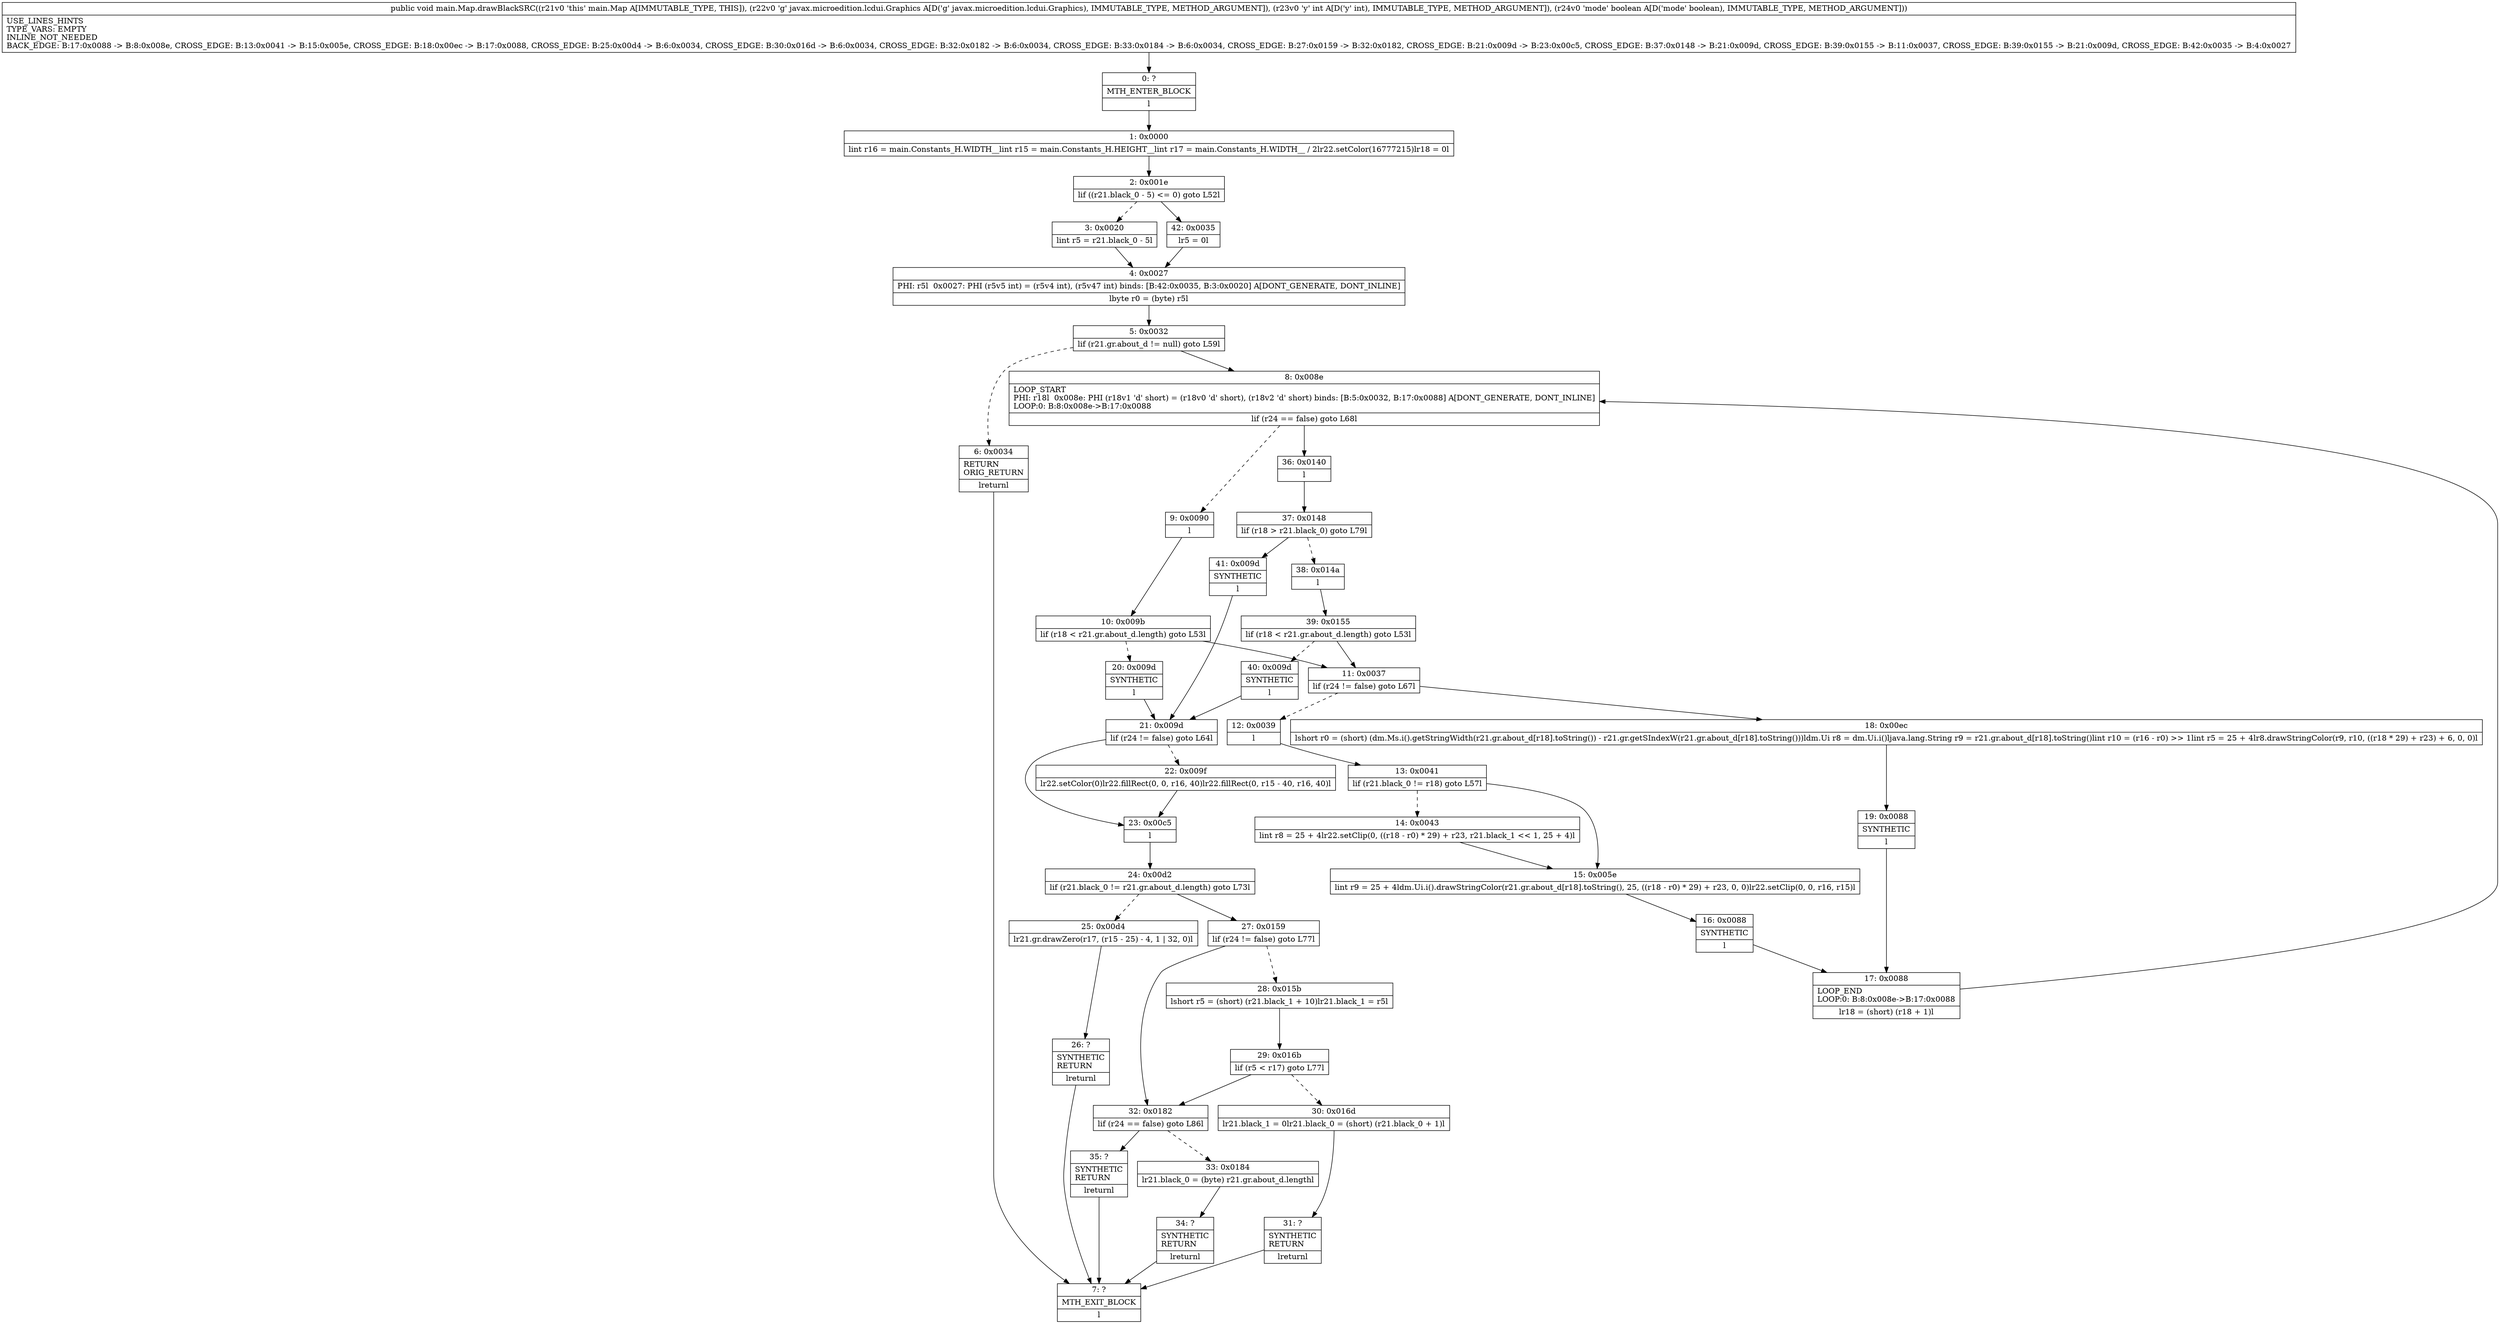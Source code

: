 digraph "CFG formain.Map.drawBlackSRC(Ljavax\/microedition\/lcdui\/Graphics;IZ)V" {
Node_0 [shape=record,label="{0\:\ ?|MTH_ENTER_BLOCK\l|l}"];
Node_1 [shape=record,label="{1\:\ 0x0000|lint r16 = main.Constants_H.WIDTH__lint r15 = main.Constants_H.HEIGHT__lint r17 = main.Constants_H.WIDTH__ \/ 2lr22.setColor(16777215)lr18 = 0l}"];
Node_2 [shape=record,label="{2\:\ 0x001e|lif ((r21.black_0 \- 5) \<= 0) goto L52l}"];
Node_3 [shape=record,label="{3\:\ 0x0020|lint r5 = r21.black_0 \- 5l}"];
Node_4 [shape=record,label="{4\:\ 0x0027|PHI: r5l  0x0027: PHI (r5v5 int) = (r5v4 int), (r5v47 int) binds: [B:42:0x0035, B:3:0x0020] A[DONT_GENERATE, DONT_INLINE]\l|lbyte r0 = (byte) r5l}"];
Node_5 [shape=record,label="{5\:\ 0x0032|lif (r21.gr.about_d != null) goto L59l}"];
Node_6 [shape=record,label="{6\:\ 0x0034|RETURN\lORIG_RETURN\l|lreturnl}"];
Node_7 [shape=record,label="{7\:\ ?|MTH_EXIT_BLOCK\l|l}"];
Node_8 [shape=record,label="{8\:\ 0x008e|LOOP_START\lPHI: r18l  0x008e: PHI (r18v1 'd' short) = (r18v0 'd' short), (r18v2 'd' short) binds: [B:5:0x0032, B:17:0x0088] A[DONT_GENERATE, DONT_INLINE]\lLOOP:0: B:8:0x008e\-\>B:17:0x0088\l|lif (r24 == false) goto L68l}"];
Node_9 [shape=record,label="{9\:\ 0x0090|l}"];
Node_10 [shape=record,label="{10\:\ 0x009b|lif (r18 \< r21.gr.about_d.length) goto L53l}"];
Node_11 [shape=record,label="{11\:\ 0x0037|lif (r24 != false) goto L67l}"];
Node_12 [shape=record,label="{12\:\ 0x0039|l}"];
Node_13 [shape=record,label="{13\:\ 0x0041|lif (r21.black_0 != r18) goto L57l}"];
Node_14 [shape=record,label="{14\:\ 0x0043|lint r8 = 25 + 4lr22.setClip(0, ((r18 \- r0) * 29) + r23, r21.black_1 \<\< 1, 25 + 4)l}"];
Node_15 [shape=record,label="{15\:\ 0x005e|lint r9 = 25 + 4ldm.Ui.i().drawStringColor(r21.gr.about_d[r18].toString(), 25, ((r18 \- r0) * 29) + r23, 0, 0)lr22.setClip(0, 0, r16, r15)l}"];
Node_16 [shape=record,label="{16\:\ 0x0088|SYNTHETIC\l|l}"];
Node_17 [shape=record,label="{17\:\ 0x0088|LOOP_END\lLOOP:0: B:8:0x008e\-\>B:17:0x0088\l|lr18 = (short) (r18 + 1)l}"];
Node_18 [shape=record,label="{18\:\ 0x00ec|lshort r0 = (short) (dm.Ms.i().getStringWidth(r21.gr.about_d[r18].toString()) \- r21.gr.getSIndexW(r21.gr.about_d[r18].toString()))ldm.Ui r8 = dm.Ui.i()ljava.lang.String r9 = r21.gr.about_d[r18].toString()lint r10 = (r16 \- r0) \>\> 1lint r5 = 25 + 4lr8.drawStringColor(r9, r10, ((r18 * 29) + r23) + 6, 0, 0)l}"];
Node_19 [shape=record,label="{19\:\ 0x0088|SYNTHETIC\l|l}"];
Node_20 [shape=record,label="{20\:\ 0x009d|SYNTHETIC\l|l}"];
Node_21 [shape=record,label="{21\:\ 0x009d|lif (r24 != false) goto L64l}"];
Node_22 [shape=record,label="{22\:\ 0x009f|lr22.setColor(0)lr22.fillRect(0, 0, r16, 40)lr22.fillRect(0, r15 \- 40, r16, 40)l}"];
Node_23 [shape=record,label="{23\:\ 0x00c5|l}"];
Node_24 [shape=record,label="{24\:\ 0x00d2|lif (r21.black_0 != r21.gr.about_d.length) goto L73l}"];
Node_25 [shape=record,label="{25\:\ 0x00d4|lr21.gr.drawZero(r17, (r15 \- 25) \- 4, 1 \| 32, 0)l}"];
Node_26 [shape=record,label="{26\:\ ?|SYNTHETIC\lRETURN\l|lreturnl}"];
Node_27 [shape=record,label="{27\:\ 0x0159|lif (r24 != false) goto L77l}"];
Node_28 [shape=record,label="{28\:\ 0x015b|lshort r5 = (short) (r21.black_1 + 10)lr21.black_1 = r5l}"];
Node_29 [shape=record,label="{29\:\ 0x016b|lif (r5 \< r17) goto L77l}"];
Node_30 [shape=record,label="{30\:\ 0x016d|lr21.black_1 = 0lr21.black_0 = (short) (r21.black_0 + 1)l}"];
Node_31 [shape=record,label="{31\:\ ?|SYNTHETIC\lRETURN\l|lreturnl}"];
Node_32 [shape=record,label="{32\:\ 0x0182|lif (r24 == false) goto L86l}"];
Node_33 [shape=record,label="{33\:\ 0x0184|lr21.black_0 = (byte) r21.gr.about_d.lengthl}"];
Node_34 [shape=record,label="{34\:\ ?|SYNTHETIC\lRETURN\l|lreturnl}"];
Node_35 [shape=record,label="{35\:\ ?|SYNTHETIC\lRETURN\l|lreturnl}"];
Node_36 [shape=record,label="{36\:\ 0x0140|l}"];
Node_37 [shape=record,label="{37\:\ 0x0148|lif (r18 \> r21.black_0) goto L79l}"];
Node_38 [shape=record,label="{38\:\ 0x014a|l}"];
Node_39 [shape=record,label="{39\:\ 0x0155|lif (r18 \< r21.gr.about_d.length) goto L53l}"];
Node_40 [shape=record,label="{40\:\ 0x009d|SYNTHETIC\l|l}"];
Node_41 [shape=record,label="{41\:\ 0x009d|SYNTHETIC\l|l}"];
Node_42 [shape=record,label="{42\:\ 0x0035|lr5 = 0l}"];
MethodNode[shape=record,label="{public void main.Map.drawBlackSRC((r21v0 'this' main.Map A[IMMUTABLE_TYPE, THIS]), (r22v0 'g' javax.microedition.lcdui.Graphics A[D('g' javax.microedition.lcdui.Graphics), IMMUTABLE_TYPE, METHOD_ARGUMENT]), (r23v0 'y' int A[D('y' int), IMMUTABLE_TYPE, METHOD_ARGUMENT]), (r24v0 'mode' boolean A[D('mode' boolean), IMMUTABLE_TYPE, METHOD_ARGUMENT]))  | USE_LINES_HINTS\lTYPE_VARS: EMPTY\lINLINE_NOT_NEEDED\lBACK_EDGE: B:17:0x0088 \-\> B:8:0x008e, CROSS_EDGE: B:13:0x0041 \-\> B:15:0x005e, CROSS_EDGE: B:18:0x00ec \-\> B:17:0x0088, CROSS_EDGE: B:25:0x00d4 \-\> B:6:0x0034, CROSS_EDGE: B:30:0x016d \-\> B:6:0x0034, CROSS_EDGE: B:32:0x0182 \-\> B:6:0x0034, CROSS_EDGE: B:33:0x0184 \-\> B:6:0x0034, CROSS_EDGE: B:27:0x0159 \-\> B:32:0x0182, CROSS_EDGE: B:21:0x009d \-\> B:23:0x00c5, CROSS_EDGE: B:37:0x0148 \-\> B:21:0x009d, CROSS_EDGE: B:39:0x0155 \-\> B:11:0x0037, CROSS_EDGE: B:39:0x0155 \-\> B:21:0x009d, CROSS_EDGE: B:42:0x0035 \-\> B:4:0x0027\l}"];
MethodNode -> Node_0;
Node_0 -> Node_1;
Node_1 -> Node_2;
Node_2 -> Node_3[style=dashed];
Node_2 -> Node_42;
Node_3 -> Node_4;
Node_4 -> Node_5;
Node_5 -> Node_6[style=dashed];
Node_5 -> Node_8;
Node_6 -> Node_7;
Node_8 -> Node_9[style=dashed];
Node_8 -> Node_36;
Node_9 -> Node_10;
Node_10 -> Node_11;
Node_10 -> Node_20[style=dashed];
Node_11 -> Node_12[style=dashed];
Node_11 -> Node_18;
Node_12 -> Node_13;
Node_13 -> Node_14[style=dashed];
Node_13 -> Node_15;
Node_14 -> Node_15;
Node_15 -> Node_16;
Node_16 -> Node_17;
Node_17 -> Node_8;
Node_18 -> Node_19;
Node_19 -> Node_17;
Node_20 -> Node_21;
Node_21 -> Node_22[style=dashed];
Node_21 -> Node_23;
Node_22 -> Node_23;
Node_23 -> Node_24;
Node_24 -> Node_25[style=dashed];
Node_24 -> Node_27;
Node_25 -> Node_26;
Node_26 -> Node_7;
Node_27 -> Node_28[style=dashed];
Node_27 -> Node_32;
Node_28 -> Node_29;
Node_29 -> Node_30[style=dashed];
Node_29 -> Node_32;
Node_30 -> Node_31;
Node_31 -> Node_7;
Node_32 -> Node_33[style=dashed];
Node_32 -> Node_35;
Node_33 -> Node_34;
Node_34 -> Node_7;
Node_35 -> Node_7;
Node_36 -> Node_37;
Node_37 -> Node_38[style=dashed];
Node_37 -> Node_41;
Node_38 -> Node_39;
Node_39 -> Node_11;
Node_39 -> Node_40[style=dashed];
Node_40 -> Node_21;
Node_41 -> Node_21;
Node_42 -> Node_4;
}

